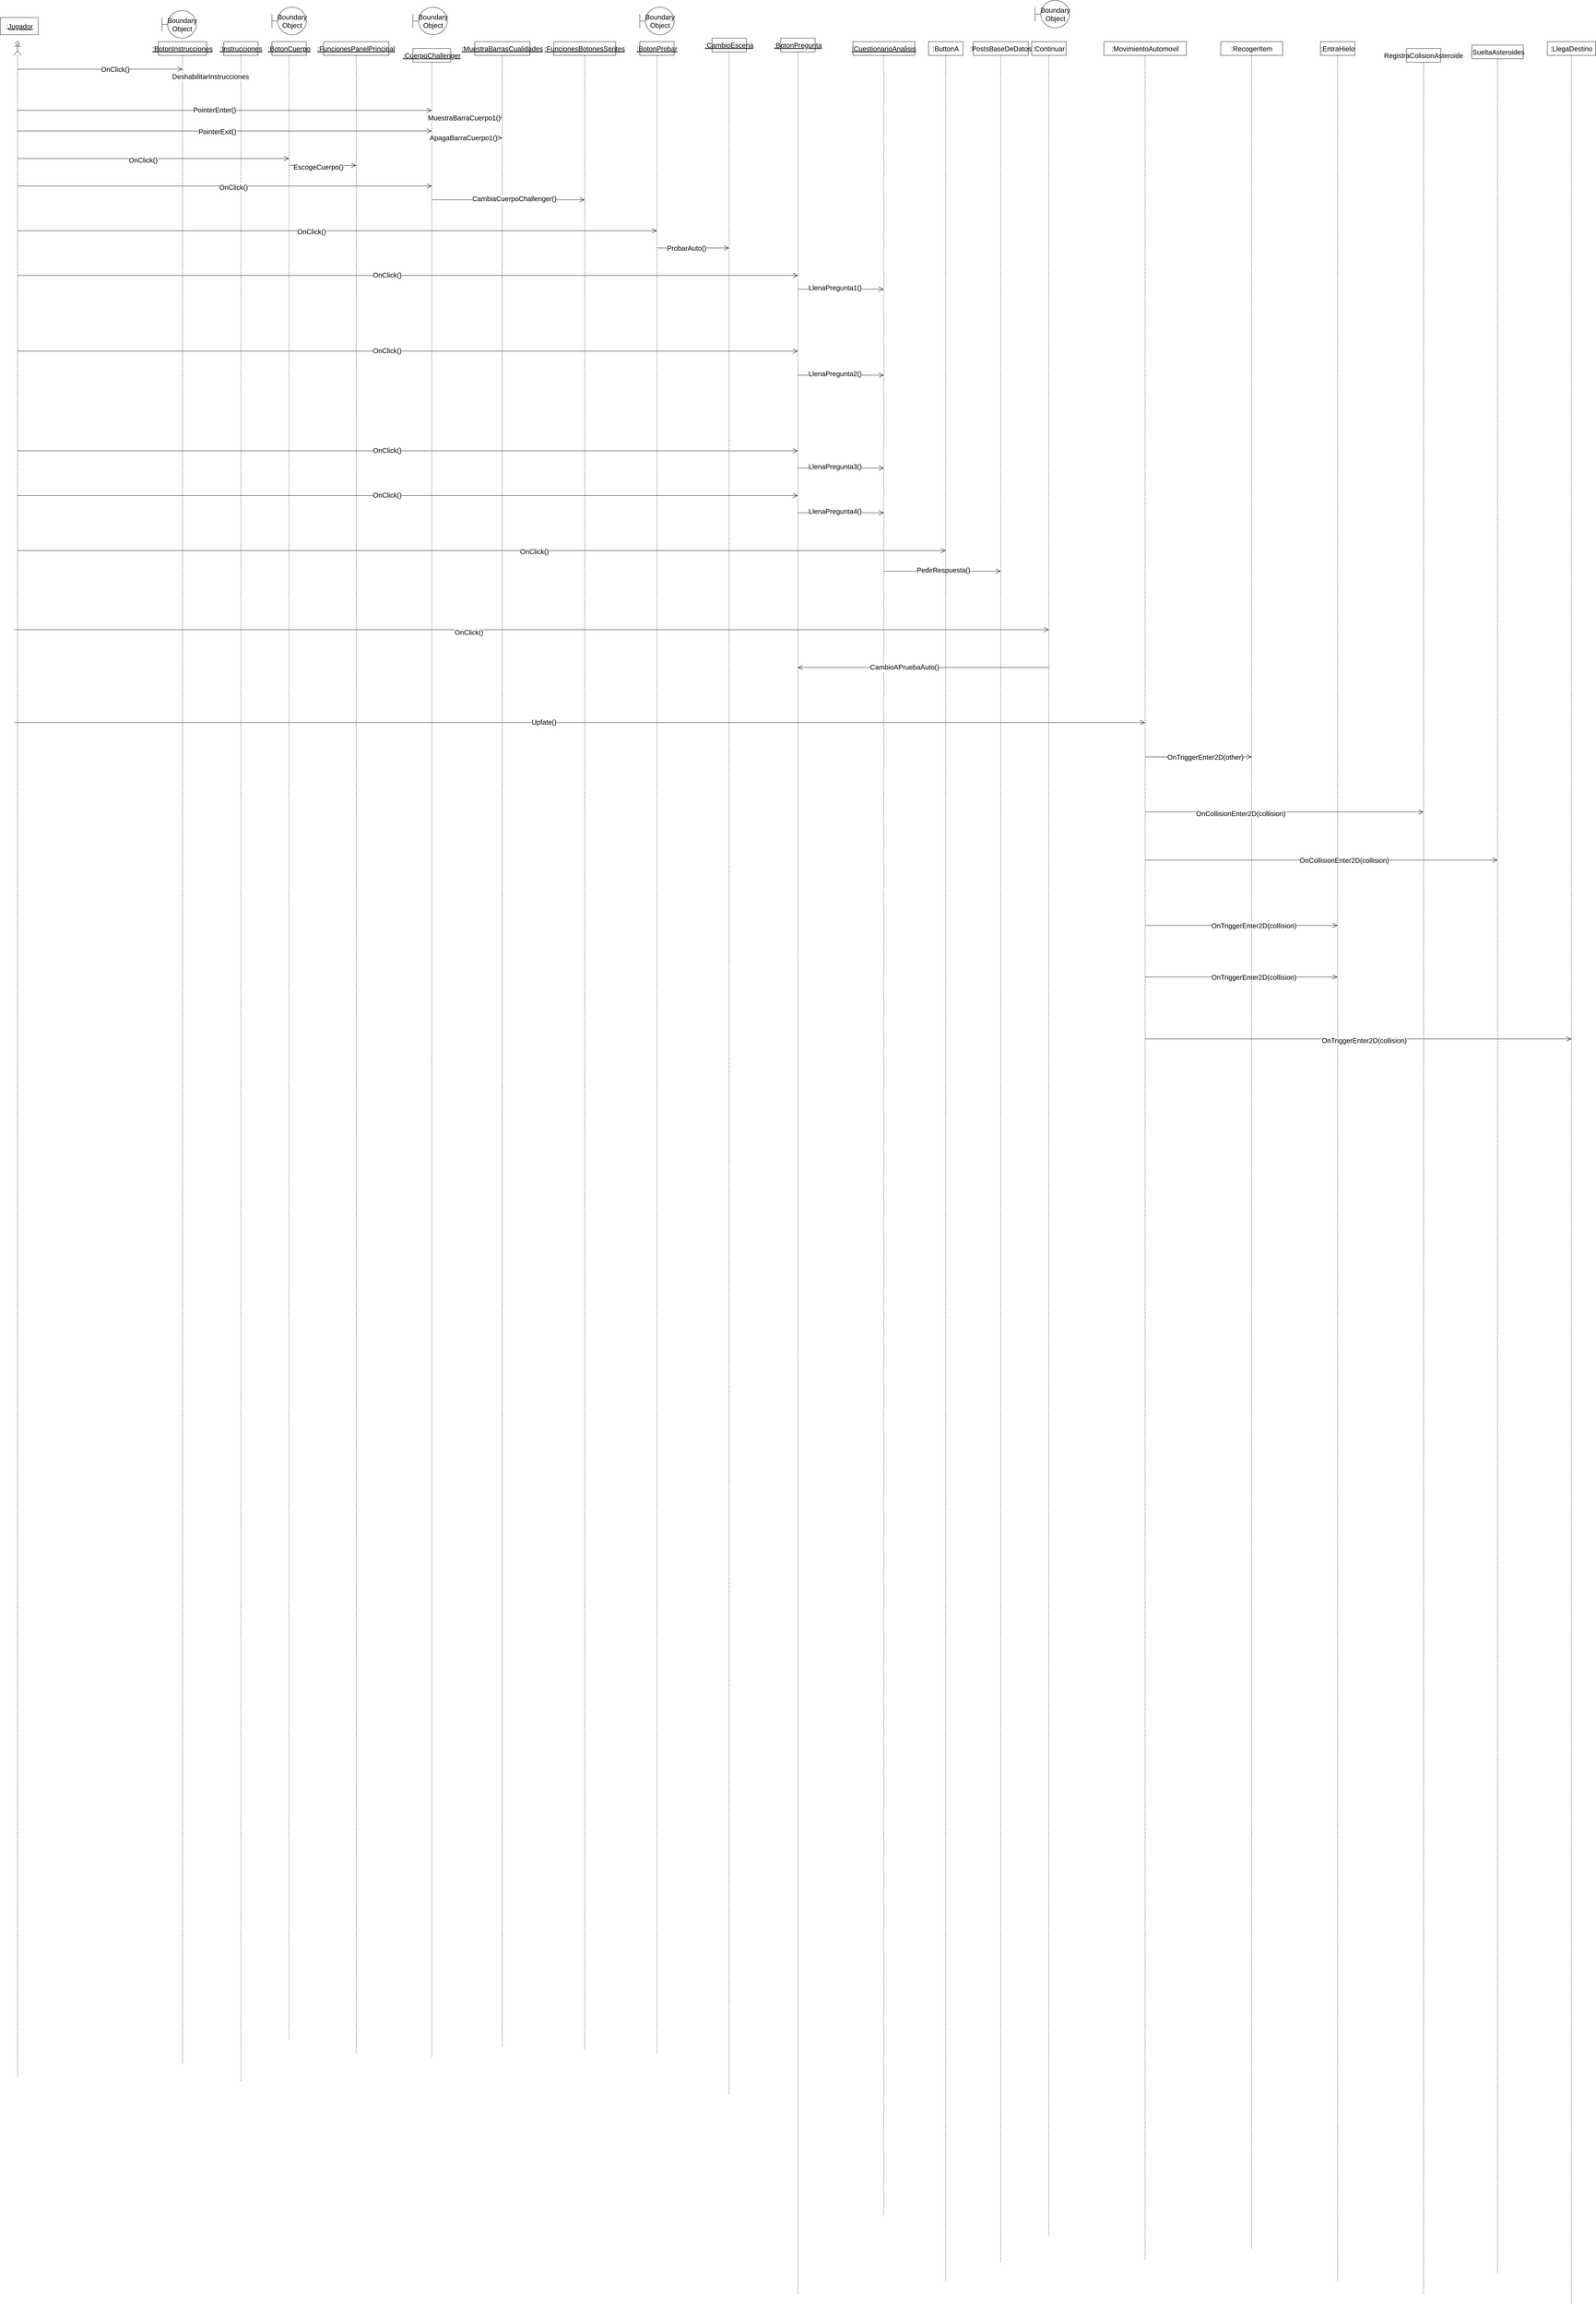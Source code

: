 <mxfile version="14.6.9" type="device"><diagram id="k_JToLOaKlE2akSq6uSu" name="Page-1"><mxGraphModel dx="2852" dy="1416" grid="1" gridSize="10" guides="1" tooltips="1" connect="1" arrows="1" fold="1" page="1" pageScale="1" pageWidth="850" pageHeight="1100" math="0" shadow="0"><root><mxCell id="0"/><mxCell id="1" parent="0"/><mxCell id="Ql1nLGLILNkB_zhHNrRk-2" value="" style="shape=umlLifeline;participant=umlActor;perimeter=lifelinePerimeter;whiteSpace=wrap;html=1;container=1;collapsible=0;recursiveResize=0;verticalAlign=top;spacingTop=36;outlineConnect=0;fontSize=20;" vertex="1" parent="1"><mxGeometry x="300" y="470" width="20" height="5920" as="geometry"/></mxCell><mxCell id="Ql1nLGLILNkB_zhHNrRk-49" value="" style="endArrow=open;endFill=1;endSize=12;html=1;fontSize=20;" edge="1" parent="Ql1nLGLILNkB_zhHNrRk-2" target="Ql1nLGLILNkB_zhHNrRk-47"><mxGeometry width="160" relative="1" as="geometry"><mxPoint x="10" y="550" as="sourcePoint"/><mxPoint x="170" y="550" as="targetPoint"/></mxGeometry></mxCell><mxCell id="Ql1nLGLILNkB_zhHNrRk-50" value="OnClick()" style="edgeLabel;html=1;align=center;verticalAlign=middle;resizable=0;points=[];fontSize=20;" vertex="1" connectable="0" parent="Ql1nLGLILNkB_zhHNrRk-49"><mxGeometry x="-0.081" y="-2" relative="1" as="geometry"><mxPoint as="offset"/></mxGeometry></mxCell><mxCell id="Ql1nLGLILNkB_zhHNrRk-82" value="" style="endArrow=open;endFill=1;endSize=12;html=1;fontSize=20;" edge="1" parent="Ql1nLGLILNkB_zhHNrRk-2" target="Ql1nLGLILNkB_zhHNrRk-84"><mxGeometry width="160" relative="1" as="geometry"><mxPoint y="1710" as="sourcePoint"/><mxPoint x="2940" y="1720" as="targetPoint"/></mxGeometry></mxCell><mxCell id="Ql1nLGLILNkB_zhHNrRk-83" value="OnClick()" style="edgeLabel;html=1;align=center;verticalAlign=middle;resizable=0;points=[];fontSize=20;" vertex="1" connectable="0" parent="Ql1nLGLILNkB_zhHNrRk-82"><mxGeometry x="-0.121" y="-7" relative="1" as="geometry"><mxPoint as="offset"/></mxGeometry></mxCell><mxCell id="Ql1nLGLILNkB_zhHNrRk-89" value="" style="endArrow=open;endFill=1;endSize=12;html=1;fontSize=20;" edge="1" parent="Ql1nLGLILNkB_zhHNrRk-2" target="Ql1nLGLILNkB_zhHNrRk-88"><mxGeometry width="160" relative="1" as="geometry"><mxPoint y="1980" as="sourcePoint"/><mxPoint x="160" y="1980" as="targetPoint"/></mxGeometry></mxCell><mxCell id="Ql1nLGLILNkB_zhHNrRk-90" value="Upfate()" style="edgeLabel;html=1;align=center;verticalAlign=middle;resizable=0;points=[];fontSize=20;" vertex="1" connectable="0" parent="Ql1nLGLILNkB_zhHNrRk-89"><mxGeometry x="-0.063" y="2" relative="1" as="geometry"><mxPoint as="offset"/></mxGeometry></mxCell><mxCell id="Ql1nLGLILNkB_zhHNrRk-8" value=":&lt;u style=&quot;font-size: 20px;&quot;&gt;Jugador&lt;/u&gt;" style="html=1;fontSize=20;" vertex="1" parent="1"><mxGeometry x="260" y="400" width="110" height="50" as="geometry"/></mxCell><mxCell id="Ql1nLGLILNkB_zhHNrRk-9" value="&lt;u style=&quot;font-size: 20px;&quot;&gt;:BotonInstrucciones&lt;/u&gt;" style="shape=umlLifeline;perimeter=lifelinePerimeter;whiteSpace=wrap;html=1;container=1;collapsible=0;recursiveResize=0;outlineConnect=0;fontSize=20;" vertex="1" parent="1"><mxGeometry x="720" y="470" width="140" height="5880" as="geometry"/></mxCell><mxCell id="Ql1nLGLILNkB_zhHNrRk-10" value="" style="endArrow=open;endFill=1;endSize=12;html=1;fontSize=20;" edge="1" parent="1" source="Ql1nLGLILNkB_zhHNrRk-2" target="Ql1nLGLILNkB_zhHNrRk-9"><mxGeometry width="160" relative="1" as="geometry"><mxPoint x="490" y="670" as="sourcePoint"/><mxPoint x="650" y="670" as="targetPoint"/><Array as="points"><mxPoint x="570" y="550"/></Array></mxGeometry></mxCell><mxCell id="Ql1nLGLILNkB_zhHNrRk-11" value="OnClick()" style="edgeLabel;html=1;align=center;verticalAlign=middle;resizable=0;points=[];fontSize=20;" vertex="1" connectable="0" parent="Ql1nLGLILNkB_zhHNrRk-10"><mxGeometry x="0.185" relative="1" as="geometry"><mxPoint as="offset"/></mxGeometry></mxCell><mxCell id="Ql1nLGLILNkB_zhHNrRk-12" value="&lt;u&gt;:Instrucciones&lt;/u&gt;" style="shape=umlLifeline;perimeter=lifelinePerimeter;whiteSpace=wrap;html=1;container=1;collapsible=0;recursiveResize=0;outlineConnect=0;fontSize=20;" vertex="1" parent="1"><mxGeometry x="910" y="470" width="100" height="5930" as="geometry"/></mxCell><mxCell id="Ql1nLGLILNkB_zhHNrRk-13" value="" style="endArrow=open;endFill=1;endSize=12;html=1;fontSize=20;" edge="1" parent="1" source="Ql1nLGLILNkB_zhHNrRk-9" target="Ql1nLGLILNkB_zhHNrRk-12"><mxGeometry width="160" relative="1" as="geometry"><mxPoint x="810" y="610" as="sourcePoint"/><mxPoint x="970" y="610" as="targetPoint"/><Array as="points"><mxPoint x="880" y="570"/></Array></mxGeometry></mxCell><mxCell id="Ql1nLGLILNkB_zhHNrRk-14" value="DeshabilitarInstrucciones" style="edgeLabel;html=1;align=center;verticalAlign=middle;resizable=0;points=[];fontSize=20;" vertex="1" connectable="0" parent="Ql1nLGLILNkB_zhHNrRk-13"><mxGeometry x="-0.053" y="-1" relative="1" as="geometry"><mxPoint as="offset"/></mxGeometry></mxCell><mxCell id="Ql1nLGLILNkB_zhHNrRk-15" value="&lt;u&gt;:BotonCuerpo&lt;/u&gt;" style="shape=umlLifeline;perimeter=lifelinePerimeter;whiteSpace=wrap;html=1;container=1;collapsible=0;recursiveResize=0;outlineConnect=0;fontSize=20;" vertex="1" parent="1"><mxGeometry x="1050" y="470" width="100" height="5810" as="geometry"/></mxCell><mxCell id="Ql1nLGLILNkB_zhHNrRk-18" value="&lt;u&gt;:FuncionesPanelPrincipal&lt;/u&gt;" style="shape=umlLifeline;perimeter=lifelinePerimeter;whiteSpace=wrap;html=1;container=1;collapsible=0;recursiveResize=0;outlineConnect=0;fontSize=20;" vertex="1" parent="1"><mxGeometry x="1200" y="470" width="190" height="5850" as="geometry"/></mxCell><mxCell id="Ql1nLGLILNkB_zhHNrRk-21" value="" style="endArrow=open;endFill=1;endSize=12;html=1;fontSize=20;" edge="1" parent="1" source="Ql1nLGLILNkB_zhHNrRk-2" target="Ql1nLGLILNkB_zhHNrRk-22"><mxGeometry width="160" relative="1" as="geometry"><mxPoint x="450" y="700" as="sourcePoint"/><mxPoint x="1422" y="680" as="targetPoint"/><Array as="points"><mxPoint x="1410" y="670"/></Array></mxGeometry></mxCell><mxCell id="Ql1nLGLILNkB_zhHNrRk-23" value="PointerEnter()" style="edgeLabel;html=1;align=center;verticalAlign=middle;resizable=0;points=[];fontSize=20;" vertex="1" connectable="0" parent="Ql1nLGLILNkB_zhHNrRk-21"><mxGeometry x="-0.05" y="2" relative="1" as="geometry"><mxPoint x="1" as="offset"/></mxGeometry></mxCell><mxCell id="Ql1nLGLILNkB_zhHNrRk-22" value="&lt;u&gt;:CuerpoChallenger&lt;/u&gt;" style="shape=umlLifeline;perimeter=lifelinePerimeter;whiteSpace=wrap;html=1;container=1;collapsible=0;recursiveResize=0;outlineConnect=0;fontSize=20;" vertex="1" parent="1"><mxGeometry x="1460" y="490" width="110" height="5840" as="geometry"/></mxCell><mxCell id="Ql1nLGLILNkB_zhHNrRk-25" value="&lt;u&gt;:MuestraBarrasCualidades&lt;/u&gt;" style="shape=umlLifeline;perimeter=lifelinePerimeter;whiteSpace=wrap;html=1;container=1;collapsible=0;recursiveResize=0;outlineConnect=0;fontSize=20;" vertex="1" parent="1"><mxGeometry x="1640" y="470" width="160" height="5830" as="geometry"/></mxCell><mxCell id="Ql1nLGLILNkB_zhHNrRk-27" value="" style="endArrow=open;endFill=1;endSize=12;html=1;fontSize=20;" edge="1" parent="1" source="Ql1nLGLILNkB_zhHNrRk-22" target="Ql1nLGLILNkB_zhHNrRk-25"><mxGeometry width="160" relative="1" as="geometry"><mxPoint x="1600" y="590" as="sourcePoint"/><mxPoint x="1760" y="590" as="targetPoint"/><Array as="points"><mxPoint x="1630" y="690"/></Array></mxGeometry></mxCell><mxCell id="Ql1nLGLILNkB_zhHNrRk-28" value="MuestraBarraCuerpo1()" style="edgeLabel;html=1;align=center;verticalAlign=middle;resizable=0;points=[];fontSize=20;" vertex="1" connectable="0" parent="Ql1nLGLILNkB_zhHNrRk-27"><mxGeometry x="-0.088" y="-1" relative="1" as="geometry"><mxPoint as="offset"/></mxGeometry></mxCell><mxCell id="Ql1nLGLILNkB_zhHNrRk-29" value="" style="endArrow=open;endFill=1;endSize=12;html=1;fontSize=20;" edge="1" parent="1" source="Ql1nLGLILNkB_zhHNrRk-2" target="Ql1nLGLILNkB_zhHNrRk-22"><mxGeometry width="160" relative="1" as="geometry"><mxPoint x="320" y="860" as="sourcePoint"/><mxPoint x="480" y="860" as="targetPoint"/><Array as="points"><mxPoint x="910" y="730"/></Array></mxGeometry></mxCell><mxCell id="Ql1nLGLILNkB_zhHNrRk-30" value="PointerExit()" style="edgeLabel;html=1;align=center;verticalAlign=middle;resizable=0;points=[];fontSize=20;" vertex="1" connectable="0" parent="Ql1nLGLILNkB_zhHNrRk-29"><mxGeometry x="-0.038" y="-1" relative="1" as="geometry"><mxPoint x="1" as="offset"/></mxGeometry></mxCell><mxCell id="Ql1nLGLILNkB_zhHNrRk-31" value="" style="endArrow=open;endFill=1;endSize=12;html=1;fontSize=20;" edge="1" parent="1" source="Ql1nLGLILNkB_zhHNrRk-22" target="Ql1nLGLILNkB_zhHNrRk-25"><mxGeometry width="160" relative="1" as="geometry"><mxPoint x="960" y="730" as="sourcePoint"/><mxPoint x="1120" y="730" as="targetPoint"/><Array as="points"><mxPoint x="1620" y="750"/></Array></mxGeometry></mxCell><mxCell id="Ql1nLGLILNkB_zhHNrRk-38" value="ApagaBarraCuerpo1()" style="edgeLabel;html=1;align=center;verticalAlign=middle;resizable=0;points=[];fontSize=20;" vertex="1" connectable="0" parent="Ql1nLGLILNkB_zhHNrRk-31"><mxGeometry x="-0.107" y="1" relative="1" as="geometry"><mxPoint as="offset"/></mxGeometry></mxCell><mxCell id="Ql1nLGLILNkB_zhHNrRk-33" value="" style="endArrow=open;endFill=1;endSize=12;html=1;fontSize=20;" edge="1" parent="1" source="Ql1nLGLILNkB_zhHNrRk-2" target="Ql1nLGLILNkB_zhHNrRk-15"><mxGeometry width="160" relative="1" as="geometry"><mxPoint x="490" y="1010" as="sourcePoint"/><mxPoint x="650" y="1010" as="targetPoint"/><Array as="points"><mxPoint x="710" y="810"/></Array></mxGeometry></mxCell><mxCell id="Ql1nLGLILNkB_zhHNrRk-34" value="OnClick()" style="edgeLabel;html=1;align=center;verticalAlign=middle;resizable=0;points=[];fontSize=20;" vertex="1" connectable="0" parent="Ql1nLGLILNkB_zhHNrRk-33"><mxGeometry x="-0.077" y="-4" relative="1" as="geometry"><mxPoint as="offset"/></mxGeometry></mxCell><mxCell id="Ql1nLGLILNkB_zhHNrRk-36" value="" style="endArrow=open;endFill=1;endSize=12;html=1;fontSize=20;" edge="1" parent="1" source="Ql1nLGLILNkB_zhHNrRk-15" target="Ql1nLGLILNkB_zhHNrRk-18"><mxGeometry width="160" relative="1" as="geometry"><mxPoint x="720" y="990" as="sourcePoint"/><mxPoint x="880" y="990" as="targetPoint"/><Array as="points"><mxPoint x="1200" y="830"/></Array></mxGeometry></mxCell><mxCell id="Ql1nLGLILNkB_zhHNrRk-37" value="EscogeCuerpo()" style="edgeLabel;html=1;align=center;verticalAlign=middle;resizable=0;points=[];fontSize=20;" vertex="1" connectable="0" parent="Ql1nLGLILNkB_zhHNrRk-36"><mxGeometry x="-0.125" y="-4" relative="1" as="geometry"><mxPoint as="offset"/></mxGeometry></mxCell><mxCell id="Ql1nLGLILNkB_zhHNrRk-39" value="" style="endArrow=open;endFill=1;endSize=12;html=1;fontSize=20;" edge="1" parent="1" source="Ql1nLGLILNkB_zhHNrRk-2" target="Ql1nLGLILNkB_zhHNrRk-22"><mxGeometry width="160" relative="1" as="geometry"><mxPoint x="640" y="1060" as="sourcePoint"/><mxPoint x="800" y="1060" as="targetPoint"/><Array as="points"><mxPoint x="920" y="890"/></Array></mxGeometry></mxCell><mxCell id="Ql1nLGLILNkB_zhHNrRk-40" value="OnClick()" style="edgeLabel;html=1;align=center;verticalAlign=middle;resizable=0;points=[];fontSize=20;" vertex="1" connectable="0" parent="Ql1nLGLILNkB_zhHNrRk-39"><mxGeometry x="0.042" y="-3" relative="1" as="geometry"><mxPoint as="offset"/></mxGeometry></mxCell><mxCell id="Ql1nLGLILNkB_zhHNrRk-41" value="&lt;u&gt;:FuncionesBotonesSprites&lt;/u&gt;" style="shape=umlLifeline;perimeter=lifelinePerimeter;whiteSpace=wrap;html=1;container=1;collapsible=0;recursiveResize=0;outlineConnect=0;fontSize=20;" vertex="1" parent="1"><mxGeometry x="1870" y="470" width="180" height="5840" as="geometry"/></mxCell><mxCell id="Ql1nLGLILNkB_zhHNrRk-42" value="" style="endArrow=open;endFill=1;endSize=12;html=1;fontSize=20;" edge="1" parent="1" source="Ql1nLGLILNkB_zhHNrRk-22" target="Ql1nLGLILNkB_zhHNrRk-41"><mxGeometry width="160" relative="1" as="geometry"><mxPoint x="1280" y="1030" as="sourcePoint"/><mxPoint x="1890" y="880" as="targetPoint"/><Array as="points"><mxPoint x="1720" y="930"/></Array></mxGeometry></mxCell><mxCell id="Ql1nLGLILNkB_zhHNrRk-43" value="CambiaCuerpoChallenger()" style="edgeLabel;html=1;align=center;verticalAlign=middle;resizable=0;points=[];fontSize=20;" vertex="1" connectable="0" parent="Ql1nLGLILNkB_zhHNrRk-42"><mxGeometry x="0.076" y="4" relative="1" as="geometry"><mxPoint x="1" as="offset"/></mxGeometry></mxCell><mxCell id="Ql1nLGLILNkB_zhHNrRk-44" value="Boundary Object" style="shape=umlBoundary;whiteSpace=wrap;html=1;fontSize=20;" vertex="1" parent="1"><mxGeometry x="730" y="380" width="100" height="80" as="geometry"/></mxCell><mxCell id="Ql1nLGLILNkB_zhHNrRk-45" value="Boundary Object" style="shape=umlBoundary;whiteSpace=wrap;html=1;fontSize=20;" vertex="1" parent="1"><mxGeometry x="1050" y="370" width="100" height="80" as="geometry"/></mxCell><mxCell id="Ql1nLGLILNkB_zhHNrRk-46" value="Boundary Object" style="shape=umlBoundary;whiteSpace=wrap;html=1;fontSize=20;" vertex="1" parent="1"><mxGeometry x="1460" y="370" width="100" height="80" as="geometry"/></mxCell><mxCell id="Ql1nLGLILNkB_zhHNrRk-47" value="&lt;u&gt;:BotonProbar&lt;/u&gt;" style="shape=umlLifeline;perimeter=lifelinePerimeter;whiteSpace=wrap;html=1;container=1;collapsible=0;recursiveResize=0;outlineConnect=0;fontSize=20;" vertex="1" parent="1"><mxGeometry x="2120" y="470" width="100" height="5850" as="geometry"/></mxCell><mxCell id="Ql1nLGLILNkB_zhHNrRk-51" value="" style="endArrow=open;endFill=1;endSize=12;html=1;fontSize=20;" edge="1" parent="Ql1nLGLILNkB_zhHNrRk-47" target="Ql1nLGLILNkB_zhHNrRk-52"><mxGeometry width="160" relative="1" as="geometry"><mxPoint x="50" y="600" as="sourcePoint"/><mxPoint x="210" y="600" as="targetPoint"/></mxGeometry></mxCell><mxCell id="Ql1nLGLILNkB_zhHNrRk-53" value="ProbarAuto()" style="edgeLabel;html=1;align=center;verticalAlign=middle;resizable=0;points=[];fontSize=20;" vertex="1" connectable="0" parent="Ql1nLGLILNkB_zhHNrRk-51"><mxGeometry x="-0.184" relative="1" as="geometry"><mxPoint as="offset"/></mxGeometry></mxCell><mxCell id="Ql1nLGLILNkB_zhHNrRk-52" value="&lt;u&gt;:CambioEscena&lt;/u&gt;" style="shape=umlLifeline;perimeter=lifelinePerimeter;whiteSpace=wrap;html=1;container=1;collapsible=0;recursiveResize=0;outlineConnect=0;fontSize=20;" vertex="1" parent="1"><mxGeometry x="2330" y="460" width="100" height="5980" as="geometry"/></mxCell><mxCell id="Ql1nLGLILNkB_zhHNrRk-54" value="Boundary Object" style="shape=umlBoundary;whiteSpace=wrap;html=1;fontSize=20;" vertex="1" parent="1"><mxGeometry x="2120" y="370" width="100" height="80" as="geometry"/></mxCell><mxCell id="Ql1nLGLILNkB_zhHNrRk-55" value="&lt;u&gt;:BotonPregunta&lt;/u&gt;" style="shape=umlLifeline;perimeter=lifelinePerimeter;whiteSpace=wrap;html=1;container=1;collapsible=0;recursiveResize=0;outlineConnect=0;fontSize=20;" vertex="1" parent="1"><mxGeometry x="2530" y="460" width="100" height="6560" as="geometry"/></mxCell><mxCell id="Ql1nLGLILNkB_zhHNrRk-56" value="" style="endArrow=open;endFill=1;endSize=12;html=1;fontSize=20;" edge="1" parent="1" source="Ql1nLGLILNkB_zhHNrRk-2" target="Ql1nLGLILNkB_zhHNrRk-55"><mxGeometry width="160" relative="1" as="geometry"><mxPoint x="1040" y="1140" as="sourcePoint"/><mxPoint x="1200" y="1140" as="targetPoint"/><Array as="points"><mxPoint x="1560" y="1150"/></Array></mxGeometry></mxCell><mxCell id="Ql1nLGLILNkB_zhHNrRk-57" value="OnClick()" style="edgeLabel;html=1;align=center;verticalAlign=middle;resizable=0;points=[];fontSize=20;" vertex="1" connectable="0" parent="Ql1nLGLILNkB_zhHNrRk-56"><mxGeometry x="-0.053" y="3" relative="1" as="geometry"><mxPoint y="1" as="offset"/></mxGeometry></mxCell><mxCell id="Ql1nLGLILNkB_zhHNrRk-58" value="&lt;u&gt;:CuestionarioAnalisis&lt;/u&gt;" style="shape=umlLifeline;perimeter=lifelinePerimeter;whiteSpace=wrap;html=1;container=1;collapsible=0;recursiveResize=0;outlineConnect=0;fontSize=20;" vertex="1" parent="1"><mxGeometry x="2740" y="470" width="180" height="6320" as="geometry"/></mxCell><mxCell id="Ql1nLGLILNkB_zhHNrRk-59" value="" style="endArrow=open;endFill=1;endSize=12;html=1;fontSize=20;" edge="1" parent="1" source="Ql1nLGLILNkB_zhHNrRk-55" target="Ql1nLGLILNkB_zhHNrRk-58"><mxGeometry width="160" relative="1" as="geometry"><mxPoint x="2620" y="1090" as="sourcePoint"/><mxPoint x="2780" y="1090" as="targetPoint"/><Array as="points"><mxPoint x="2660" y="1190"/></Array></mxGeometry></mxCell><mxCell id="Ql1nLGLILNkB_zhHNrRk-60" value="LlenaPregunta1()" style="edgeLabel;html=1;align=center;verticalAlign=middle;resizable=0;points=[];fontSize=20;" vertex="1" connectable="0" parent="Ql1nLGLILNkB_zhHNrRk-59"><mxGeometry x="-0.137" y="5" relative="1" as="geometry"><mxPoint as="offset"/></mxGeometry></mxCell><mxCell id="Ql1nLGLILNkB_zhHNrRk-61" value=":PostsBaseDeDatos" style="shape=umlLifeline;perimeter=lifelinePerimeter;whiteSpace=wrap;html=1;container=1;collapsible=0;recursiveResize=0;outlineConnect=0;fontSize=20;" vertex="1" parent="1"><mxGeometry x="3090" y="470" width="160" height="6460" as="geometry"/></mxCell><mxCell id="Ql1nLGLILNkB_zhHNrRk-64" value="" style="endArrow=open;endFill=1;endSize=12;html=1;fontSize=20;" edge="1" parent="1" source="Ql1nLGLILNkB_zhHNrRk-2" target="Ql1nLGLILNkB_zhHNrRk-55"><mxGeometry width="160" relative="1" as="geometry"><mxPoint x="317.643" y="1160" as="sourcePoint"/><mxPoint x="2589.5" y="1160" as="targetPoint"/><Array as="points"><mxPoint x="1530" y="1370"/></Array></mxGeometry></mxCell><mxCell id="Ql1nLGLILNkB_zhHNrRk-65" value="OnClick()" style="edgeLabel;html=1;align=center;verticalAlign=middle;resizable=0;points=[];fontSize=20;" vertex="1" connectable="0" parent="Ql1nLGLILNkB_zhHNrRk-64"><mxGeometry x="-0.053" y="3" relative="1" as="geometry"><mxPoint y="1" as="offset"/></mxGeometry></mxCell><mxCell id="Ql1nLGLILNkB_zhHNrRk-66" value="" style="endArrow=open;endFill=1;endSize=12;html=1;fontSize=20;" edge="1" parent="1" source="Ql1nLGLILNkB_zhHNrRk-55" target="Ql1nLGLILNkB_zhHNrRk-58"><mxGeometry width="160" relative="1" as="geometry"><mxPoint x="2587.643" y="1200" as="sourcePoint"/><mxPoint x="2839.5" y="1200" as="targetPoint"/><Array as="points"><mxPoint x="2680" y="1440"/></Array></mxGeometry></mxCell><mxCell id="Ql1nLGLILNkB_zhHNrRk-67" value="LlenaPregunta2()" style="edgeLabel;html=1;align=center;verticalAlign=middle;resizable=0;points=[];fontSize=20;" vertex="1" connectable="0" parent="Ql1nLGLILNkB_zhHNrRk-66"><mxGeometry x="-0.137" y="5" relative="1" as="geometry"><mxPoint as="offset"/></mxGeometry></mxCell><mxCell id="Ql1nLGLILNkB_zhHNrRk-70" value="" style="endArrow=open;endFill=1;endSize=12;html=1;fontSize=20;" edge="1" parent="1" source="Ql1nLGLILNkB_zhHNrRk-2" target="Ql1nLGLILNkB_zhHNrRk-55"><mxGeometry width="160" relative="1" as="geometry"><mxPoint x="340" y="1710" as="sourcePoint"/><mxPoint x="2589.5" y="1380" as="targetPoint"/><Array as="points"><mxPoint x="1520" y="1660"/></Array></mxGeometry></mxCell><mxCell id="Ql1nLGLILNkB_zhHNrRk-71" value="OnClick()" style="edgeLabel;html=1;align=center;verticalAlign=middle;resizable=0;points=[];fontSize=20;" vertex="1" connectable="0" parent="Ql1nLGLILNkB_zhHNrRk-70"><mxGeometry x="-0.053" y="3" relative="1" as="geometry"><mxPoint y="1" as="offset"/></mxGeometry></mxCell><mxCell id="Ql1nLGLILNkB_zhHNrRk-72" value="" style="endArrow=open;endFill=1;endSize=12;html=1;fontSize=20;" edge="1" parent="1" source="Ql1nLGLILNkB_zhHNrRk-55" target="Ql1nLGLILNkB_zhHNrRk-58"><mxGeometry width="160" relative="1" as="geometry"><mxPoint x="2587.643" y="1450" as="sourcePoint"/><mxPoint x="2839.5" y="1450" as="targetPoint"/><Array as="points"><mxPoint x="2700" y="1710"/></Array></mxGeometry></mxCell><mxCell id="Ql1nLGLILNkB_zhHNrRk-73" value="LlenaPregunta3()" style="edgeLabel;html=1;align=center;verticalAlign=middle;resizable=0;points=[];fontSize=20;" vertex="1" connectable="0" parent="Ql1nLGLILNkB_zhHNrRk-72"><mxGeometry x="-0.137" y="5" relative="1" as="geometry"><mxPoint as="offset"/></mxGeometry></mxCell><mxCell id="Ql1nLGLILNkB_zhHNrRk-76" value="" style="endArrow=open;endFill=1;endSize=12;html=1;fontSize=20;" edge="1" parent="1" source="Ql1nLGLILNkB_zhHNrRk-2" target="Ql1nLGLILNkB_zhHNrRk-55"><mxGeometry width="160" relative="1" as="geometry"><mxPoint x="318" y="1670" as="sourcePoint"/><mxPoint x="2589.5" y="1670" as="targetPoint"/><Array as="points"><mxPoint x="1500" y="1790"/></Array></mxGeometry></mxCell><mxCell id="Ql1nLGLILNkB_zhHNrRk-77" value="OnClick()" style="edgeLabel;html=1;align=center;verticalAlign=middle;resizable=0;points=[];fontSize=20;" vertex="1" connectable="0" parent="Ql1nLGLILNkB_zhHNrRk-76"><mxGeometry x="-0.053" y="3" relative="1" as="geometry"><mxPoint y="1" as="offset"/></mxGeometry></mxCell><mxCell id="Ql1nLGLILNkB_zhHNrRk-78" value="" style="endArrow=open;endFill=1;endSize=12;html=1;fontSize=20;" edge="1" parent="1" source="Ql1nLGLILNkB_zhHNrRk-55" target="Ql1nLGLILNkB_zhHNrRk-58"><mxGeometry width="160" relative="1" as="geometry"><mxPoint x="2588.0" y="1720" as="sourcePoint"/><mxPoint x="2839.5" y="1720" as="targetPoint"/><Array as="points"><mxPoint x="2690" y="1840"/></Array></mxGeometry></mxCell><mxCell id="Ql1nLGLILNkB_zhHNrRk-79" value="LlenaPregunta4()" style="edgeLabel;html=1;align=center;verticalAlign=middle;resizable=0;points=[];fontSize=20;" vertex="1" connectable="0" parent="Ql1nLGLILNkB_zhHNrRk-78"><mxGeometry x="-0.137" y="5" relative="1" as="geometry"><mxPoint as="offset"/></mxGeometry></mxCell><mxCell id="Ql1nLGLILNkB_zhHNrRk-80" value="" style="endArrow=open;endFill=1;endSize=12;html=1;fontSize=20;" edge="1" parent="1" source="Ql1nLGLILNkB_zhHNrRk-58" target="Ql1nLGLILNkB_zhHNrRk-61"><mxGeometry width="160" relative="1" as="geometry"><mxPoint x="2838.0" y="1780" as="sourcePoint"/><mxPoint x="3079.5" y="1780" as="targetPoint"/><Array as="points"><mxPoint x="2930" y="2010"/></Array></mxGeometry></mxCell><mxCell id="Ql1nLGLILNkB_zhHNrRk-81" value="PedirRespuesta()" style="edgeLabel;html=1;align=center;verticalAlign=middle;resizable=0;points=[];fontSize=20;" vertex="1" connectable="0" parent="Ql1nLGLILNkB_zhHNrRk-80"><mxGeometry x="0.018" y="4" relative="1" as="geometry"><mxPoint as="offset"/></mxGeometry></mxCell><mxCell id="Ql1nLGLILNkB_zhHNrRk-84" value=":Continuar" style="shape=umlLifeline;perimeter=lifelinePerimeter;whiteSpace=wrap;html=1;container=1;collapsible=0;recursiveResize=0;outlineConnect=0;fontSize=20;" vertex="1" parent="1"><mxGeometry x="3260" y="470" width="100" height="6380" as="geometry"/></mxCell><mxCell id="Ql1nLGLILNkB_zhHNrRk-85" value="Boundary Object" style="shape=umlBoundary;whiteSpace=wrap;html=1;fontSize=20;" vertex="1" parent="1"><mxGeometry x="3270" y="350" width="100" height="80" as="geometry"/></mxCell><mxCell id="Ql1nLGLILNkB_zhHNrRk-86" value="" style="endArrow=open;endFill=1;endSize=12;html=1;fontSize=20;" edge="1" parent="1" source="Ql1nLGLILNkB_zhHNrRk-84" target="Ql1nLGLILNkB_zhHNrRk-55"><mxGeometry width="160" relative="1" as="geometry"><mxPoint x="3460" y="2430" as="sourcePoint"/><mxPoint x="3620" y="2430" as="targetPoint"/><Array as="points"><mxPoint x="2950" y="2290"/></Array></mxGeometry></mxCell><mxCell id="Ql1nLGLILNkB_zhHNrRk-87" value="CambioAPruebaAuto()" style="edgeLabel;html=1;align=center;verticalAlign=middle;resizable=0;points=[];fontSize=20;" vertex="1" connectable="0" parent="Ql1nLGLILNkB_zhHNrRk-86"><mxGeometry x="0.149" y="-2" relative="1" as="geometry"><mxPoint x="-1" as="offset"/></mxGeometry></mxCell><mxCell id="Ql1nLGLILNkB_zhHNrRk-88" value=":MovimientoAutomovil" style="shape=umlLifeline;perimeter=lifelinePerimeter;whiteSpace=wrap;html=1;container=1;collapsible=0;recursiveResize=0;outlineConnect=0;fontSize=20;" vertex="1" parent="1"><mxGeometry x="3470" y="470" width="240" height="6450" as="geometry"/></mxCell><mxCell id="Ql1nLGLILNkB_zhHNrRk-91" value=":RecogerItem" style="shape=umlLifeline;perimeter=lifelinePerimeter;whiteSpace=wrap;html=1;container=1;collapsible=0;recursiveResize=0;outlineConnect=0;fontSize=20;" vertex="1" parent="1"><mxGeometry x="3810" y="470" width="180" height="6420" as="geometry"/></mxCell><mxCell id="Ql1nLGLILNkB_zhHNrRk-92" value="" style="endArrow=open;endFill=1;endSize=12;html=1;fontSize=20;" edge="1" parent="1" source="Ql1nLGLILNkB_zhHNrRk-88" target="Ql1nLGLILNkB_zhHNrRk-91"><mxGeometry width="160" relative="1" as="geometry"><mxPoint x="3340" y="2730" as="sourcePoint"/><mxPoint x="3500" y="2730" as="targetPoint"/><Array as="points"><mxPoint x="3760" y="2550"/></Array></mxGeometry></mxCell><mxCell id="Ql1nLGLILNkB_zhHNrRk-93" value="OnTriggerEnter2D(other)" style="edgeLabel;html=1;align=center;verticalAlign=middle;resizable=0;points=[];fontSize=20;" vertex="1" connectable="0" parent="Ql1nLGLILNkB_zhHNrRk-92"><mxGeometry x="0.129" relative="1" as="geometry"><mxPoint as="offset"/></mxGeometry></mxCell><mxCell id="Ql1nLGLILNkB_zhHNrRk-94" value="RegistraColisionAsteroide" style="shape=umlLifeline;perimeter=lifelinePerimeter;whiteSpace=wrap;html=1;container=1;collapsible=0;recursiveResize=0;outlineConnect=0;fontSize=20;" vertex="1" parent="1"><mxGeometry x="4350" y="490" width="100" height="6530" as="geometry"/></mxCell><mxCell id="Ql1nLGLILNkB_zhHNrRk-95" value="" style="endArrow=open;endFill=1;endSize=12;html=1;fontSize=20;" edge="1" parent="1" source="Ql1nLGLILNkB_zhHNrRk-88" target="Ql1nLGLILNkB_zhHNrRk-94"><mxGeometry width="160" relative="1" as="geometry"><mxPoint x="3730" y="2760" as="sourcePoint"/><mxPoint x="3890" y="2760" as="targetPoint"/><Array as="points"><mxPoint x="3850" y="2710"/></Array></mxGeometry></mxCell><mxCell id="Ql1nLGLILNkB_zhHNrRk-96" value="OnCollisionEnter2D(collision)" style="edgeLabel;html=1;align=center;verticalAlign=middle;resizable=0;points=[];fontSize=20;" vertex="1" connectable="0" parent="Ql1nLGLILNkB_zhHNrRk-95"><mxGeometry x="-0.315" y="-4" relative="1" as="geometry"><mxPoint as="offset"/></mxGeometry></mxCell><mxCell id="Ql1nLGLILNkB_zhHNrRk-97" value=":SueltaAsteroides" style="shape=umlLifeline;perimeter=lifelinePerimeter;whiteSpace=wrap;html=1;container=1;collapsible=0;recursiveResize=0;outlineConnect=0;fontSize=20;" vertex="1" parent="1"><mxGeometry x="4540" y="480" width="150" height="6480" as="geometry"/></mxCell><mxCell id="Ql1nLGLILNkB_zhHNrRk-98" value="" style="endArrow=open;endFill=1;endSize=12;html=1;fontSize=20;" edge="1" parent="1" source="Ql1nLGLILNkB_zhHNrRk-88" target="Ql1nLGLILNkB_zhHNrRk-97"><mxGeometry width="160" relative="1" as="geometry"><mxPoint x="3598.5" y="2560" as="sourcePoint"/><mxPoint x="3929.5" y="2560" as="targetPoint"/><Array as="points"><mxPoint x="3790" y="2850"/></Array></mxGeometry></mxCell><mxCell id="Ql1nLGLILNkB_zhHNrRk-99" value="OnCollisionEnter2D(collision)" style="edgeLabel;html=1;align=center;verticalAlign=middle;resizable=0;points=[];fontSize=20;" vertex="1" connectable="0" parent="Ql1nLGLILNkB_zhHNrRk-98"><mxGeometry x="0.129" relative="1" as="geometry"><mxPoint as="offset"/></mxGeometry></mxCell><mxCell id="Ql1nLGLILNkB_zhHNrRk-100" value=":EntraHielo" style="shape=umlLifeline;perimeter=lifelinePerimeter;whiteSpace=wrap;html=1;container=1;collapsible=0;recursiveResize=0;outlineConnect=0;fontSize=20;" vertex="1" parent="1"><mxGeometry x="4100" y="470" width="100" height="6510" as="geometry"/></mxCell><mxCell id="Ql1nLGLILNkB_zhHNrRk-101" value="" style="endArrow=open;endFill=1;endSize=12;html=1;fontSize=20;" edge="1" parent="1" source="Ql1nLGLILNkB_zhHNrRk-88" target="Ql1nLGLILNkB_zhHNrRk-100"><mxGeometry width="160" relative="1" as="geometry"><mxPoint x="3598.5" y="2560" as="sourcePoint"/><mxPoint x="4790" y="3020" as="targetPoint"/><Array as="points"><mxPoint x="3810" y="3040"/></Array></mxGeometry></mxCell><mxCell id="Ql1nLGLILNkB_zhHNrRk-102" value="OnTriggerEnter2D(collision)" style="edgeLabel;html=1;align=center;verticalAlign=middle;resizable=0;points=[];fontSize=20;" vertex="1" connectable="0" parent="Ql1nLGLILNkB_zhHNrRk-101"><mxGeometry x="0.129" relative="1" as="geometry"><mxPoint as="offset"/></mxGeometry></mxCell><mxCell id="Ql1nLGLILNkB_zhHNrRk-103" value="" style="endArrow=open;endFill=1;endSize=12;html=1;fontSize=20;" edge="1" parent="1" source="Ql1nLGLILNkB_zhHNrRk-88" target="Ql1nLGLILNkB_zhHNrRk-100"><mxGeometry width="160" relative="1" as="geometry"><mxPoint x="3598.5" y="3050" as="sourcePoint"/><mxPoint x="4800" y="3030" as="targetPoint"/><Array as="points"><mxPoint x="3830" y="3190"/></Array></mxGeometry></mxCell><mxCell id="Ql1nLGLILNkB_zhHNrRk-104" value="OnTriggerEnter2D(collision)" style="edgeLabel;html=1;align=center;verticalAlign=middle;resizable=0;points=[];fontSize=20;" vertex="1" connectable="0" parent="Ql1nLGLILNkB_zhHNrRk-103"><mxGeometry x="0.129" relative="1" as="geometry"><mxPoint as="offset"/></mxGeometry></mxCell><mxCell id="Ql1nLGLILNkB_zhHNrRk-105" value=":LlegaDestino" style="shape=umlLifeline;perimeter=lifelinePerimeter;whiteSpace=wrap;html=1;container=1;collapsible=0;recursiveResize=0;outlineConnect=0;fontSize=20;" vertex="1" parent="1"><mxGeometry x="4760" y="470" width="140" height="6580" as="geometry"/></mxCell><mxCell id="Ql1nLGLILNkB_zhHNrRk-106" value="" style="endArrow=open;endFill=1;endSize=12;html=1;fontSize=20;" edge="1" parent="1" source="Ql1nLGLILNkB_zhHNrRk-88" target="Ql1nLGLILNkB_zhHNrRk-105"><mxGeometry width="160" relative="1" as="geometry"><mxPoint x="3710" y="3390" as="sourcePoint"/><mxPoint x="3870" y="3390" as="targetPoint"/><Array as="points"><mxPoint x="4180" y="3370"/></Array></mxGeometry></mxCell><mxCell id="Ql1nLGLILNkB_zhHNrRk-107" value="OnTriggerEnter2D(collision)" style="edgeLabel;html=1;align=center;verticalAlign=middle;resizable=0;points=[];fontSize=20;" vertex="1" connectable="0" parent="Ql1nLGLILNkB_zhHNrRk-106"><mxGeometry x="0.027" y="-4" relative="1" as="geometry"><mxPoint as="offset"/></mxGeometry></mxCell><mxCell id="Ql1nLGLILNkB_zhHNrRk-108" value=":ButtonA" style="shape=umlLifeline;perimeter=lifelinePerimeter;whiteSpace=wrap;html=1;container=1;collapsible=0;recursiveResize=0;outlineConnect=0;fontSize=20;" vertex="1" parent="1"><mxGeometry x="2960" y="470" width="100" height="6510" as="geometry"/></mxCell><mxCell id="Ql1nLGLILNkB_zhHNrRk-109" value="" style="endArrow=open;endFill=1;endSize=12;html=1;fontSize=20;" edge="1" parent="1" source="Ql1nLGLILNkB_zhHNrRk-2" target="Ql1nLGLILNkB_zhHNrRk-108"><mxGeometry width="160" relative="1" as="geometry"><mxPoint x="420" y="1460" as="sourcePoint"/><mxPoint x="1180" y="1440" as="targetPoint"/><Array as="points"><mxPoint x="2000" y="1950"/></Array></mxGeometry></mxCell><mxCell id="Ql1nLGLILNkB_zhHNrRk-110" value="OnClick()" style="edgeLabel;html=1;align=center;verticalAlign=middle;resizable=0;points=[];fontSize=20;" vertex="1" connectable="0" parent="Ql1nLGLILNkB_zhHNrRk-109"><mxGeometry x="0.113" y="-2" relative="1" as="geometry"><mxPoint as="offset"/></mxGeometry></mxCell></root></mxGraphModel></diagram></mxfile>